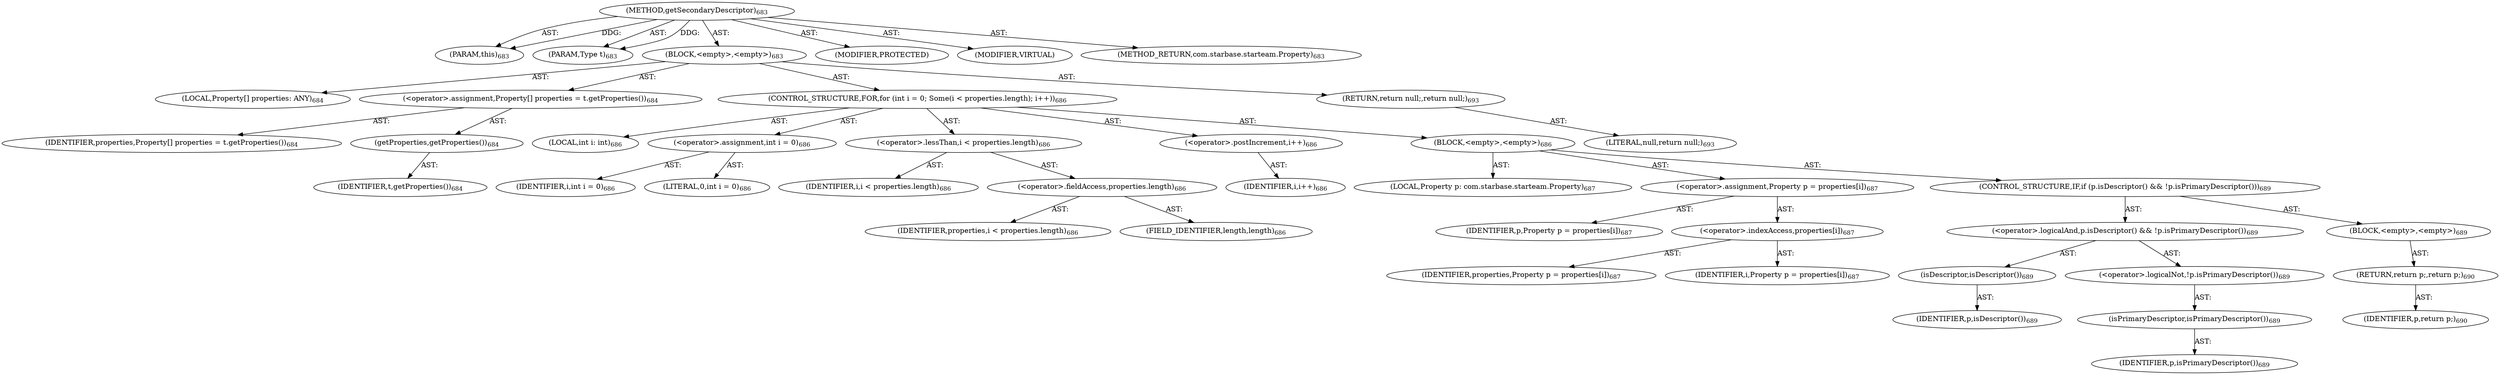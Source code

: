 digraph "getSecondaryDescriptor" {  
"111669149709" [label = <(METHOD,getSecondaryDescriptor)<SUB>683</SUB>> ]
"115964117047" [label = <(PARAM,this)<SUB>683</SUB>> ]
"115964117048" [label = <(PARAM,Type t)<SUB>683</SUB>> ]
"25769803832" [label = <(BLOCK,&lt;empty&gt;,&lt;empty&gt;)<SUB>683</SUB>> ]
"94489280559" [label = <(LOCAL,Property[] properties: ANY)<SUB>684</SUB>> ]
"30064771450" [label = <(&lt;operator&gt;.assignment,Property[] properties = t.getProperties())<SUB>684</SUB>> ]
"68719477085" [label = <(IDENTIFIER,properties,Property[] properties = t.getProperties())<SUB>684</SUB>> ]
"30064771451" [label = <(getProperties,getProperties())<SUB>684</SUB>> ]
"68719477086" [label = <(IDENTIFIER,t,getProperties())<SUB>684</SUB>> ]
"47244640297" [label = <(CONTROL_STRUCTURE,FOR,for (int i = 0; Some(i &lt; properties.length); i++))<SUB>686</SUB>> ]
"94489280560" [label = <(LOCAL,int i: int)<SUB>686</SUB>> ]
"30064771452" [label = <(&lt;operator&gt;.assignment,int i = 0)<SUB>686</SUB>> ]
"68719477087" [label = <(IDENTIFIER,i,int i = 0)<SUB>686</SUB>> ]
"90194313295" [label = <(LITERAL,0,int i = 0)<SUB>686</SUB>> ]
"30064771453" [label = <(&lt;operator&gt;.lessThan,i &lt; properties.length)<SUB>686</SUB>> ]
"68719477088" [label = <(IDENTIFIER,i,i &lt; properties.length)<SUB>686</SUB>> ]
"30064771454" [label = <(&lt;operator&gt;.fieldAccess,properties.length)<SUB>686</SUB>> ]
"68719477089" [label = <(IDENTIFIER,properties,i &lt; properties.length)<SUB>686</SUB>> ]
"55834574881" [label = <(FIELD_IDENTIFIER,length,length)<SUB>686</SUB>> ]
"30064771455" [label = <(&lt;operator&gt;.postIncrement,i++)<SUB>686</SUB>> ]
"68719477090" [label = <(IDENTIFIER,i,i++)<SUB>686</SUB>> ]
"25769803833" [label = <(BLOCK,&lt;empty&gt;,&lt;empty&gt;)<SUB>686</SUB>> ]
"94489280561" [label = <(LOCAL,Property p: com.starbase.starteam.Property)<SUB>687</SUB>> ]
"30064771456" [label = <(&lt;operator&gt;.assignment,Property p = properties[i])<SUB>687</SUB>> ]
"68719477091" [label = <(IDENTIFIER,p,Property p = properties[i])<SUB>687</SUB>> ]
"30064771457" [label = <(&lt;operator&gt;.indexAccess,properties[i])<SUB>687</SUB>> ]
"68719477092" [label = <(IDENTIFIER,properties,Property p = properties[i])<SUB>687</SUB>> ]
"68719477093" [label = <(IDENTIFIER,i,Property p = properties[i])<SUB>687</SUB>> ]
"47244640298" [label = <(CONTROL_STRUCTURE,IF,if (p.isDescriptor() &amp;&amp; !p.isPrimaryDescriptor()))<SUB>689</SUB>> ]
"30064771458" [label = <(&lt;operator&gt;.logicalAnd,p.isDescriptor() &amp;&amp; !p.isPrimaryDescriptor())<SUB>689</SUB>> ]
"30064771459" [label = <(isDescriptor,isDescriptor())<SUB>689</SUB>> ]
"68719477094" [label = <(IDENTIFIER,p,isDescriptor())<SUB>689</SUB>> ]
"30064771460" [label = <(&lt;operator&gt;.logicalNot,!p.isPrimaryDescriptor())<SUB>689</SUB>> ]
"30064771461" [label = <(isPrimaryDescriptor,isPrimaryDescriptor())<SUB>689</SUB>> ]
"68719477095" [label = <(IDENTIFIER,p,isPrimaryDescriptor())<SUB>689</SUB>> ]
"25769803834" [label = <(BLOCK,&lt;empty&gt;,&lt;empty&gt;)<SUB>689</SUB>> ]
"146028888073" [label = <(RETURN,return p;,return p;)<SUB>690</SUB>> ]
"68719477096" [label = <(IDENTIFIER,p,return p;)<SUB>690</SUB>> ]
"146028888074" [label = <(RETURN,return null;,return null;)<SUB>693</SUB>> ]
"90194313296" [label = <(LITERAL,null,return null;)<SUB>693</SUB>> ]
"133143986225" [label = <(MODIFIER,PROTECTED)> ]
"133143986226" [label = <(MODIFIER,VIRTUAL)> ]
"128849018893" [label = <(METHOD_RETURN,com.starbase.starteam.Property)<SUB>683</SUB>> ]
  "111669149709" -> "115964117047"  [ label = "AST: "] 
  "111669149709" -> "115964117048"  [ label = "AST: "] 
  "111669149709" -> "25769803832"  [ label = "AST: "] 
  "111669149709" -> "133143986225"  [ label = "AST: "] 
  "111669149709" -> "133143986226"  [ label = "AST: "] 
  "111669149709" -> "128849018893"  [ label = "AST: "] 
  "25769803832" -> "94489280559"  [ label = "AST: "] 
  "25769803832" -> "30064771450"  [ label = "AST: "] 
  "25769803832" -> "47244640297"  [ label = "AST: "] 
  "25769803832" -> "146028888074"  [ label = "AST: "] 
  "30064771450" -> "68719477085"  [ label = "AST: "] 
  "30064771450" -> "30064771451"  [ label = "AST: "] 
  "30064771451" -> "68719477086"  [ label = "AST: "] 
  "47244640297" -> "94489280560"  [ label = "AST: "] 
  "47244640297" -> "30064771452"  [ label = "AST: "] 
  "47244640297" -> "30064771453"  [ label = "AST: "] 
  "47244640297" -> "30064771455"  [ label = "AST: "] 
  "47244640297" -> "25769803833"  [ label = "AST: "] 
  "30064771452" -> "68719477087"  [ label = "AST: "] 
  "30064771452" -> "90194313295"  [ label = "AST: "] 
  "30064771453" -> "68719477088"  [ label = "AST: "] 
  "30064771453" -> "30064771454"  [ label = "AST: "] 
  "30064771454" -> "68719477089"  [ label = "AST: "] 
  "30064771454" -> "55834574881"  [ label = "AST: "] 
  "30064771455" -> "68719477090"  [ label = "AST: "] 
  "25769803833" -> "94489280561"  [ label = "AST: "] 
  "25769803833" -> "30064771456"  [ label = "AST: "] 
  "25769803833" -> "47244640298"  [ label = "AST: "] 
  "30064771456" -> "68719477091"  [ label = "AST: "] 
  "30064771456" -> "30064771457"  [ label = "AST: "] 
  "30064771457" -> "68719477092"  [ label = "AST: "] 
  "30064771457" -> "68719477093"  [ label = "AST: "] 
  "47244640298" -> "30064771458"  [ label = "AST: "] 
  "47244640298" -> "25769803834"  [ label = "AST: "] 
  "30064771458" -> "30064771459"  [ label = "AST: "] 
  "30064771458" -> "30064771460"  [ label = "AST: "] 
  "30064771459" -> "68719477094"  [ label = "AST: "] 
  "30064771460" -> "30064771461"  [ label = "AST: "] 
  "30064771461" -> "68719477095"  [ label = "AST: "] 
  "25769803834" -> "146028888073"  [ label = "AST: "] 
  "146028888073" -> "68719477096"  [ label = "AST: "] 
  "146028888074" -> "90194313296"  [ label = "AST: "] 
  "111669149709" -> "115964117047"  [ label = "DDG: "] 
  "111669149709" -> "115964117048"  [ label = "DDG: "] 
}
